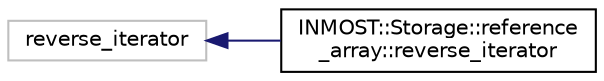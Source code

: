 digraph "Graphical Class Hierarchy"
{
  edge [fontname="Helvetica",fontsize="10",labelfontname="Helvetica",labelfontsize="10"];
  node [fontname="Helvetica",fontsize="10",shape=record];
  rankdir="LR";
  Node1 [label="reverse_iterator",height=0.2,width=0.4,color="grey75", fillcolor="white", style="filled"];
  Node1 -> Node2 [dir="back",color="midnightblue",fontsize="10",style="solid",fontname="Helvetica"];
  Node2 [label="INMOST::Storage::reference\l_array::reverse_iterator",height=0.2,width=0.4,color="black", fillcolor="white", style="filled",URL="$classINMOST_1_1Storage_1_1reference__array_1_1reverse__iterator.html"];
}
